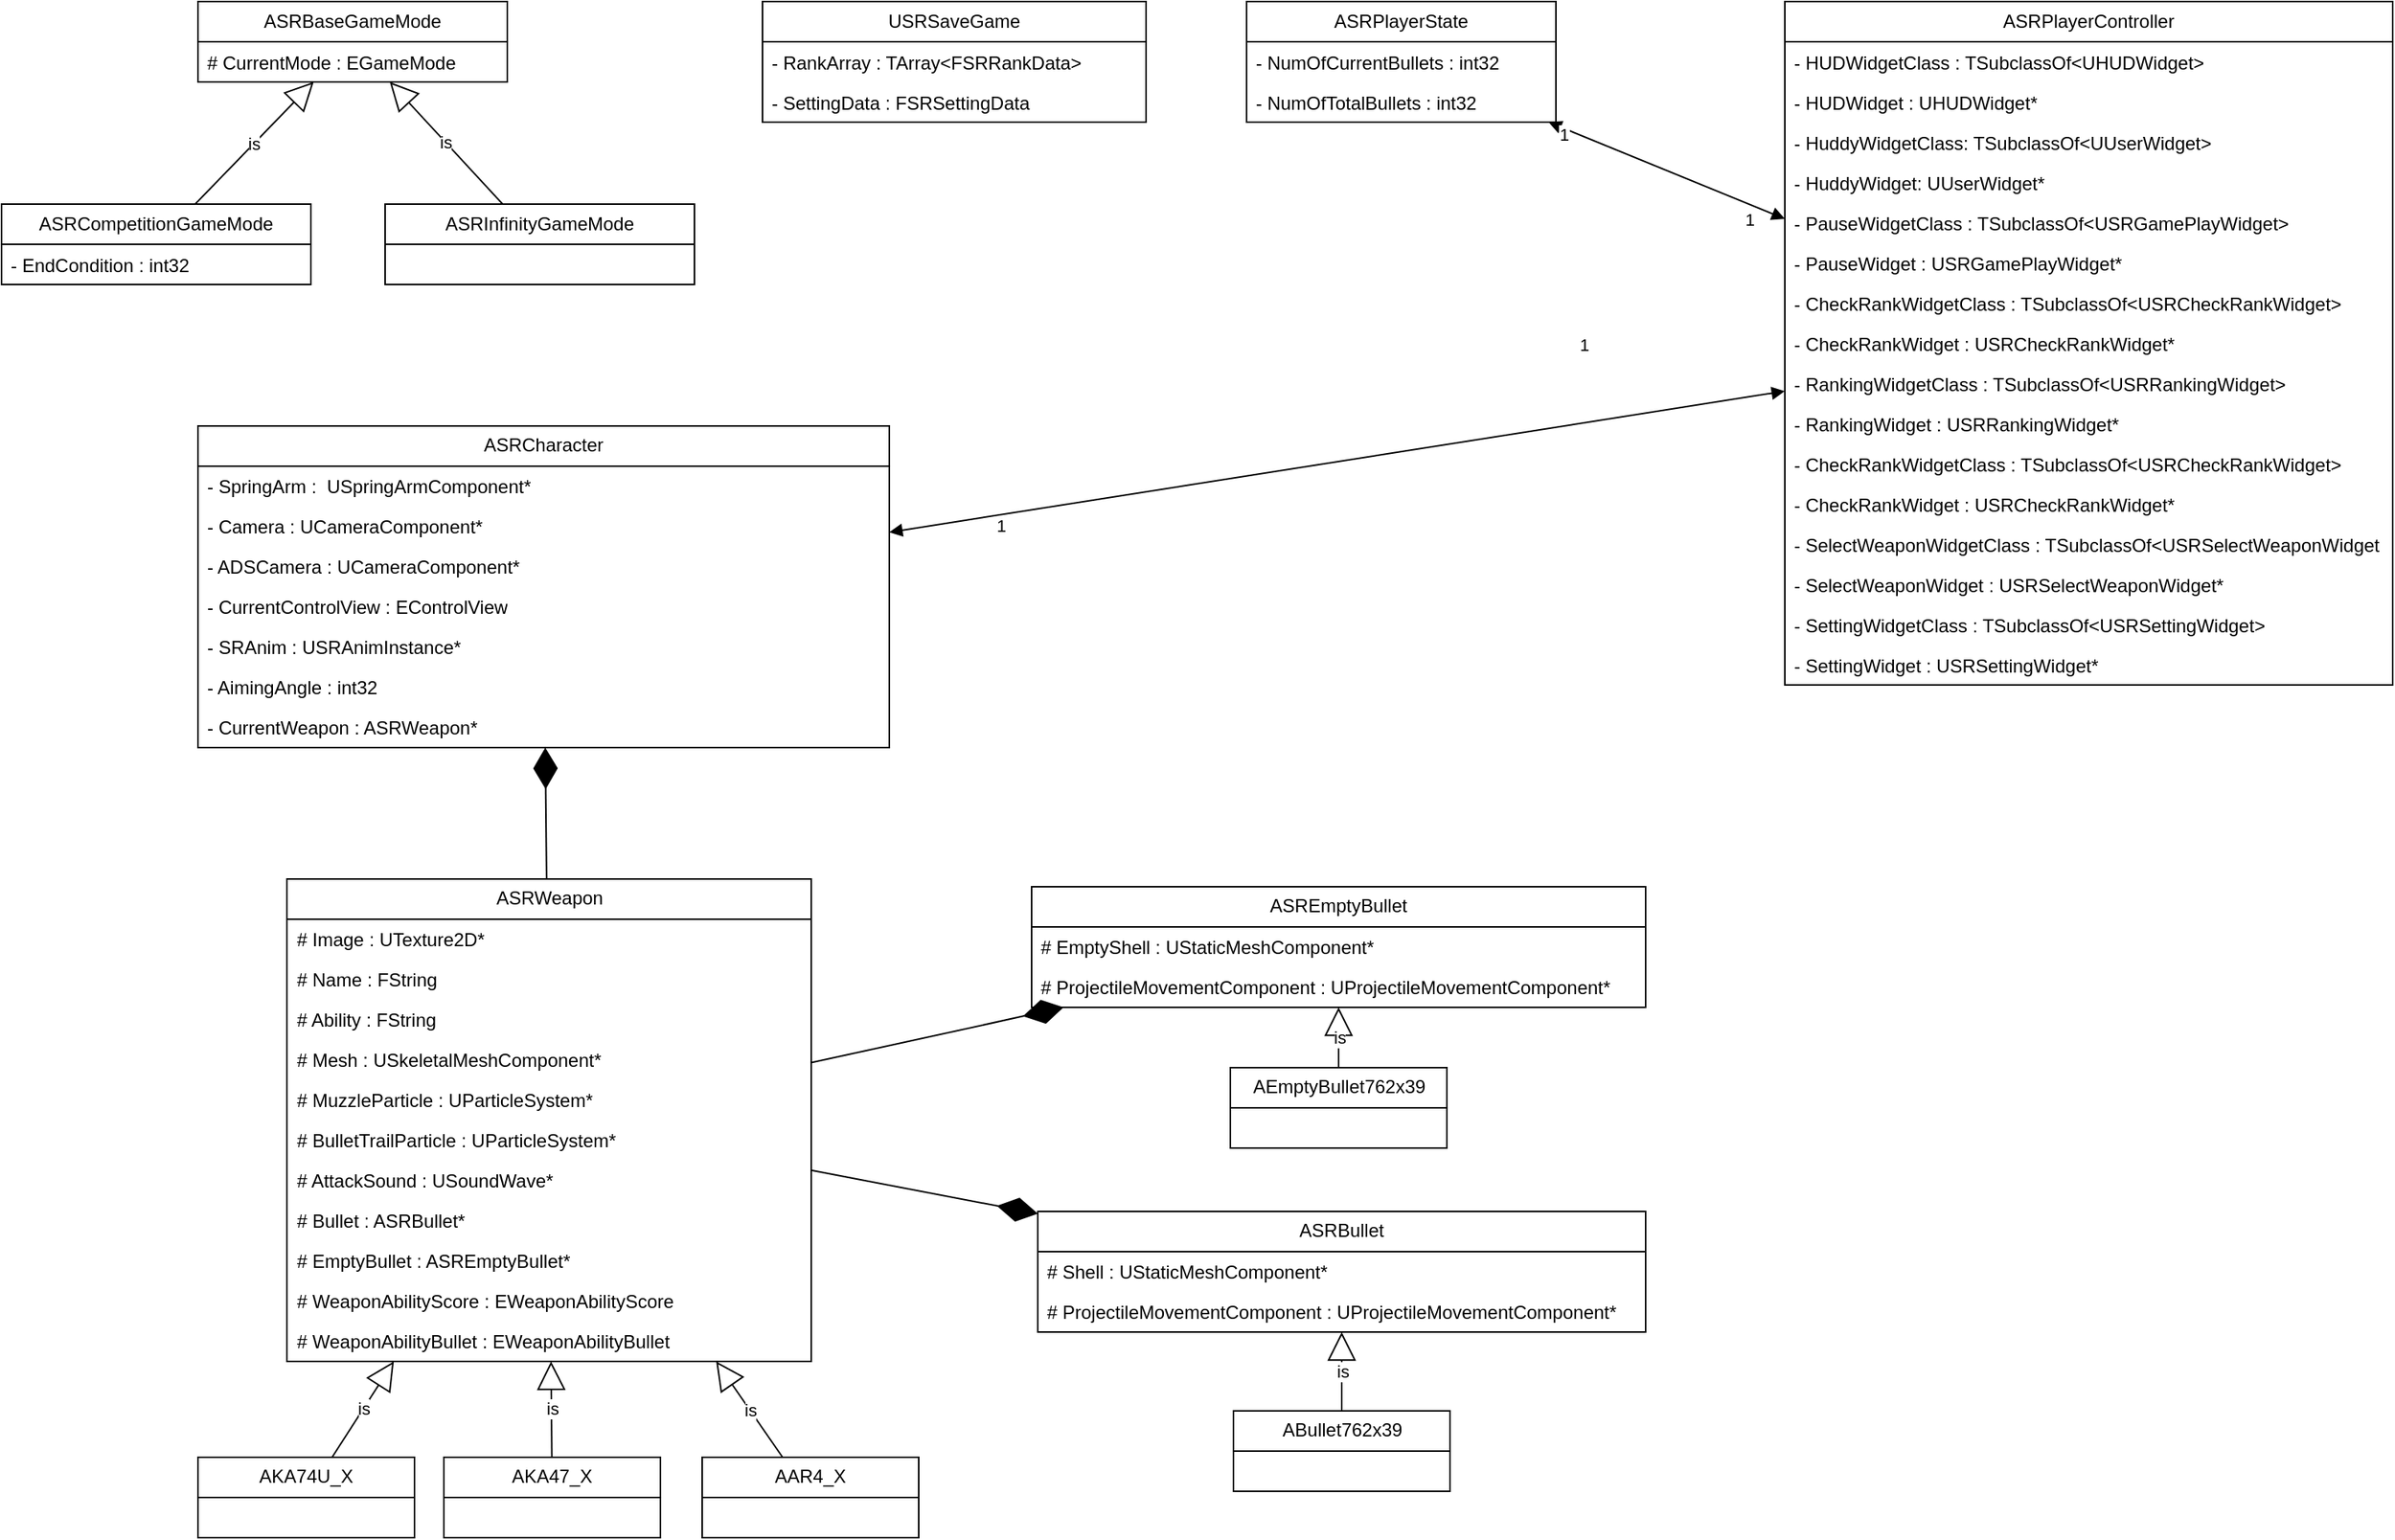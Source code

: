 <mxfile version="24.5.4" type="device">
  <diagram id="BV8PnPK56YHXvDA-vEE0" name="페이지-1">
    <mxGraphModel dx="2118" dy="1328" grid="0" gridSize="10" guides="1" tooltips="1" connect="1" arrows="1" fold="1" page="1" pageScale="1" pageWidth="827" pageHeight="1169" math="0" shadow="0">
      <root>
        <mxCell id="0" />
        <mxCell id="1" parent="0" />
        <mxCell id="af42bFPyFCvFy3UAimLH-1" value="ASRBaseGameMode" style="swimlane;fontStyle=0;childLayout=stackLayout;horizontal=1;startSize=26;fillColor=none;horizontalStack=0;resizeParent=1;resizeParentMax=0;resizeLast=0;collapsible=1;marginBottom=0;whiteSpace=wrap;html=1;" vertex="1" parent="1">
          <mxGeometry x="168" y="74" width="200" height="52" as="geometry" />
        </mxCell>
        <mxCell id="af42bFPyFCvFy3UAimLH-2" value="# CurrentMode : EGameMode" style="text;strokeColor=none;fillColor=none;align=left;verticalAlign=top;spacingLeft=4;spacingRight=4;overflow=hidden;rotatable=0;points=[[0,0.5],[1,0.5]];portConstraint=eastwest;whiteSpace=wrap;html=1;" vertex="1" parent="af42bFPyFCvFy3UAimLH-1">
          <mxGeometry y="26" width="200" height="26" as="geometry" />
        </mxCell>
        <mxCell id="af42bFPyFCvFy3UAimLH-5" value="ASRCompetitionGameMode" style="swimlane;fontStyle=0;childLayout=stackLayout;horizontal=1;startSize=26;fillColor=none;horizontalStack=0;resizeParent=1;resizeParentMax=0;resizeLast=0;collapsible=1;marginBottom=0;whiteSpace=wrap;html=1;" vertex="1" parent="1">
          <mxGeometry x="41" y="205" width="200" height="52" as="geometry" />
        </mxCell>
        <mxCell id="af42bFPyFCvFy3UAimLH-6" value="- EndCondition : int32" style="text;strokeColor=none;fillColor=none;align=left;verticalAlign=top;spacingLeft=4;spacingRight=4;overflow=hidden;rotatable=0;points=[[0,0.5],[1,0.5]];portConstraint=eastwest;whiteSpace=wrap;html=1;" vertex="1" parent="af42bFPyFCvFy3UAimLH-5">
          <mxGeometry y="26" width="200" height="26" as="geometry" />
        </mxCell>
        <mxCell id="af42bFPyFCvFy3UAimLH-13" value="is" style="endArrow=block;endSize=16;endFill=0;html=1;rounded=0;" edge="1" parent="1" source="af42bFPyFCvFy3UAimLH-5" target="af42bFPyFCvFy3UAimLH-1">
          <mxGeometry width="160" relative="1" as="geometry">
            <mxPoint x="143.5" y="249" as="sourcePoint" />
            <mxPoint x="266" y="126" as="targetPoint" />
          </mxGeometry>
        </mxCell>
        <mxCell id="af42bFPyFCvFy3UAimLH-14" value="ASRInfinityGameMode" style="swimlane;fontStyle=0;childLayout=stackLayout;horizontal=1;startSize=26;fillColor=none;horizontalStack=0;resizeParent=1;resizeParentMax=0;resizeLast=0;collapsible=1;marginBottom=0;whiteSpace=wrap;html=1;" vertex="1" parent="1">
          <mxGeometry x="289" y="205" width="200" height="52" as="geometry" />
        </mxCell>
        <mxCell id="af42bFPyFCvFy3UAimLH-16" value="is" style="endArrow=block;endSize=16;endFill=0;html=1;rounded=0;" edge="1" parent="1" source="af42bFPyFCvFy3UAimLH-14" target="af42bFPyFCvFy3UAimLH-1">
          <mxGeometry x="0.002" width="160" relative="1" as="geometry">
            <mxPoint x="399" y="95" as="sourcePoint" />
            <mxPoint x="559" y="95" as="targetPoint" />
            <mxPoint as="offset" />
          </mxGeometry>
        </mxCell>
        <mxCell id="af42bFPyFCvFy3UAimLH-19" value="ASRPlayerState" style="swimlane;fontStyle=0;childLayout=stackLayout;horizontal=1;startSize=26;fillColor=none;horizontalStack=0;resizeParent=1;resizeParentMax=0;resizeLast=0;collapsible=1;marginBottom=0;whiteSpace=wrap;html=1;" vertex="1" parent="1">
          <mxGeometry x="846" y="74" width="200" height="78" as="geometry" />
        </mxCell>
        <mxCell id="af42bFPyFCvFy3UAimLH-20" value="-&amp;nbsp;NumOfCurrentBullets : int32" style="text;strokeColor=none;fillColor=none;align=left;verticalAlign=top;spacingLeft=4;spacingRight=4;overflow=hidden;rotatable=0;points=[[0,0.5],[1,0.5]];portConstraint=eastwest;whiteSpace=wrap;html=1;" vertex="1" parent="af42bFPyFCvFy3UAimLH-19">
          <mxGeometry y="26" width="200" height="26" as="geometry" />
        </mxCell>
        <mxCell id="af42bFPyFCvFy3UAimLH-22" value="- NumOfTotalBullets : int32" style="text;strokeColor=none;fillColor=none;align=left;verticalAlign=top;spacingLeft=4;spacingRight=4;overflow=hidden;rotatable=0;points=[[0,0.5],[1,0.5]];portConstraint=eastwest;whiteSpace=wrap;html=1;" vertex="1" parent="af42bFPyFCvFy3UAimLH-19">
          <mxGeometry y="52" width="200" height="26" as="geometry" />
        </mxCell>
        <mxCell id="af42bFPyFCvFy3UAimLH-23" value="ASRPlayerController" style="swimlane;fontStyle=0;childLayout=stackLayout;horizontal=1;startSize=26;fillColor=none;horizontalStack=0;resizeParent=1;resizeParentMax=0;resizeLast=0;collapsible=1;marginBottom=0;whiteSpace=wrap;html=1;" vertex="1" parent="1">
          <mxGeometry x="1194" y="74" width="393" height="442" as="geometry" />
        </mxCell>
        <mxCell id="af42bFPyFCvFy3UAimLH-24" value="-&amp;nbsp;HUDWidgetClass : TSubclassOf&amp;lt;UHUDWidget&amp;gt;" style="text;strokeColor=none;fillColor=none;align=left;verticalAlign=top;spacingLeft=4;spacingRight=4;overflow=hidden;rotatable=0;points=[[0,0.5],[1,0.5]];portConstraint=eastwest;whiteSpace=wrap;html=1;" vertex="1" parent="af42bFPyFCvFy3UAimLH-23">
          <mxGeometry y="26" width="393" height="26" as="geometry" />
        </mxCell>
        <mxCell id="af42bFPyFCvFy3UAimLH-30" value="- HUDWidget : UHUDWidget*" style="text;strokeColor=none;fillColor=none;align=left;verticalAlign=top;spacingLeft=4;spacingRight=4;overflow=hidden;rotatable=0;points=[[0,0.5],[1,0.5]];portConstraint=eastwest;whiteSpace=wrap;html=1;" vertex="1" parent="af42bFPyFCvFy3UAimLH-23">
          <mxGeometry y="52" width="393" height="26" as="geometry" />
        </mxCell>
        <mxCell id="af42bFPyFCvFy3UAimLH-29" value="-&amp;nbsp;HuddyWidgetClass: TSubclassOf&amp;lt;UUserWidget&amp;gt;" style="text;strokeColor=none;fillColor=none;align=left;verticalAlign=top;spacingLeft=4;spacingRight=4;overflow=hidden;rotatable=0;points=[[0,0.5],[1,0.5]];portConstraint=eastwest;whiteSpace=wrap;html=1;" vertex="1" parent="af42bFPyFCvFy3UAimLH-23">
          <mxGeometry y="78" width="393" height="26" as="geometry" />
        </mxCell>
        <mxCell id="af42bFPyFCvFy3UAimLH-25" value="- HuddyWidget: UUserWidget*" style="text;strokeColor=none;fillColor=none;align=left;verticalAlign=top;spacingLeft=4;spacingRight=4;overflow=hidden;rotatable=0;points=[[0,0.5],[1,0.5]];portConstraint=eastwest;whiteSpace=wrap;html=1;" vertex="1" parent="af42bFPyFCvFy3UAimLH-23">
          <mxGeometry y="104" width="393" height="26" as="geometry" />
        </mxCell>
        <mxCell id="af42bFPyFCvFy3UAimLH-31" value="- PauseWidgetClass : TSubclassOf&amp;lt;USRGamePlayWidget&amp;gt;" style="text;strokeColor=none;fillColor=none;align=left;verticalAlign=top;spacingLeft=4;spacingRight=4;overflow=hidden;rotatable=0;points=[[0,0.5],[1,0.5]];portConstraint=eastwest;whiteSpace=wrap;html=1;" vertex="1" parent="af42bFPyFCvFy3UAimLH-23">
          <mxGeometry y="130" width="393" height="26" as="geometry" />
        </mxCell>
        <mxCell id="af42bFPyFCvFy3UAimLH-32" value="- PauseWidget : USRGamePlayWidget*" style="text;strokeColor=none;fillColor=none;align=left;verticalAlign=top;spacingLeft=4;spacingRight=4;overflow=hidden;rotatable=0;points=[[0,0.5],[1,0.5]];portConstraint=eastwest;whiteSpace=wrap;html=1;" vertex="1" parent="af42bFPyFCvFy3UAimLH-23">
          <mxGeometry y="156" width="393" height="26" as="geometry" />
        </mxCell>
        <mxCell id="af42bFPyFCvFy3UAimLH-34" value="- CheckRankWidgetClass : TSubclassOf&amp;lt;USRCheckRankWidget&amp;gt;" style="text;strokeColor=none;fillColor=none;align=left;verticalAlign=top;spacingLeft=4;spacingRight=4;overflow=hidden;rotatable=0;points=[[0,0.5],[1,0.5]];portConstraint=eastwest;whiteSpace=wrap;html=1;" vertex="1" parent="af42bFPyFCvFy3UAimLH-23">
          <mxGeometry y="182" width="393" height="26" as="geometry" />
        </mxCell>
        <mxCell id="af42bFPyFCvFy3UAimLH-33" value="- CheckRankWidget : USRCheckRankWidget*" style="text;strokeColor=none;fillColor=none;align=left;verticalAlign=top;spacingLeft=4;spacingRight=4;overflow=hidden;rotatable=0;points=[[0,0.5],[1,0.5]];portConstraint=eastwest;whiteSpace=wrap;html=1;" vertex="1" parent="af42bFPyFCvFy3UAimLH-23">
          <mxGeometry y="208" width="393" height="26" as="geometry" />
        </mxCell>
        <mxCell id="af42bFPyFCvFy3UAimLH-35" value="- RankingWidgetClass : TSubclassOf&amp;lt;USRRankingWidget&amp;gt;" style="text;strokeColor=none;fillColor=none;align=left;verticalAlign=top;spacingLeft=4;spacingRight=4;overflow=hidden;rotatable=0;points=[[0,0.5],[1,0.5]];portConstraint=eastwest;whiteSpace=wrap;html=1;" vertex="1" parent="af42bFPyFCvFy3UAimLH-23">
          <mxGeometry y="234" width="393" height="26" as="geometry" />
        </mxCell>
        <mxCell id="af42bFPyFCvFy3UAimLH-42" value="- RankingWidget : USRRankingWidget*" style="text;strokeColor=none;fillColor=none;align=left;verticalAlign=top;spacingLeft=4;spacingRight=4;overflow=hidden;rotatable=0;points=[[0,0.5],[1,0.5]];portConstraint=eastwest;whiteSpace=wrap;html=1;" vertex="1" parent="af42bFPyFCvFy3UAimLH-23">
          <mxGeometry y="260" width="393" height="26" as="geometry" />
        </mxCell>
        <mxCell id="af42bFPyFCvFy3UAimLH-41" value="- CheckRankWidgetClass : TSubclassOf&amp;lt;USRCheckRankWidget&amp;gt;" style="text;strokeColor=none;fillColor=none;align=left;verticalAlign=top;spacingLeft=4;spacingRight=4;overflow=hidden;rotatable=0;points=[[0,0.5],[1,0.5]];portConstraint=eastwest;whiteSpace=wrap;html=1;" vertex="1" parent="af42bFPyFCvFy3UAimLH-23">
          <mxGeometry y="286" width="393" height="26" as="geometry" />
        </mxCell>
        <mxCell id="af42bFPyFCvFy3UAimLH-39" value="- CheckRankWidget : USRCheckRankWidget*" style="text;strokeColor=none;fillColor=none;align=left;verticalAlign=top;spacingLeft=4;spacingRight=4;overflow=hidden;rotatable=0;points=[[0,0.5],[1,0.5]];portConstraint=eastwest;whiteSpace=wrap;html=1;" vertex="1" parent="af42bFPyFCvFy3UAimLH-23">
          <mxGeometry y="312" width="393" height="26" as="geometry" />
        </mxCell>
        <mxCell id="af42bFPyFCvFy3UAimLH-40" value="- SelectWeaponWidgetClass : TSubclassOf&amp;lt;USRSelectWeaponWidget" style="text;strokeColor=none;fillColor=none;align=left;verticalAlign=top;spacingLeft=4;spacingRight=4;overflow=hidden;rotatable=0;points=[[0,0.5],[1,0.5]];portConstraint=eastwest;whiteSpace=wrap;html=1;" vertex="1" parent="af42bFPyFCvFy3UAimLH-23">
          <mxGeometry y="338" width="393" height="26" as="geometry" />
        </mxCell>
        <mxCell id="af42bFPyFCvFy3UAimLH-38" value="- SelectWeaponWidget : USRSelectWeaponWidget*" style="text;strokeColor=none;fillColor=none;align=left;verticalAlign=top;spacingLeft=4;spacingRight=4;overflow=hidden;rotatable=0;points=[[0,0.5],[1,0.5]];portConstraint=eastwest;whiteSpace=wrap;html=1;" vertex="1" parent="af42bFPyFCvFy3UAimLH-23">
          <mxGeometry y="364" width="393" height="26" as="geometry" />
        </mxCell>
        <mxCell id="af42bFPyFCvFy3UAimLH-37" value="- SettingWidgetClass : TSubclassOf&amp;lt;USRSettingWidget&amp;gt;" style="text;strokeColor=none;fillColor=none;align=left;verticalAlign=top;spacingLeft=4;spacingRight=4;overflow=hidden;rotatable=0;points=[[0,0.5],[1,0.5]];portConstraint=eastwest;whiteSpace=wrap;html=1;" vertex="1" parent="af42bFPyFCvFy3UAimLH-23">
          <mxGeometry y="390" width="393" height="26" as="geometry" />
        </mxCell>
        <mxCell id="af42bFPyFCvFy3UAimLH-36" value="- SettingWidget : USRSettingWidget*" style="text;strokeColor=none;fillColor=none;align=left;verticalAlign=top;spacingLeft=4;spacingRight=4;overflow=hidden;rotatable=0;points=[[0,0.5],[1,0.5]];portConstraint=eastwest;whiteSpace=wrap;html=1;" vertex="1" parent="af42bFPyFCvFy3UAimLH-23">
          <mxGeometry y="416" width="393" height="26" as="geometry" />
        </mxCell>
        <mxCell id="af42bFPyFCvFy3UAimLH-46" value="ASRCharacter" style="swimlane;fontStyle=0;childLayout=stackLayout;horizontal=1;startSize=26;fillColor=none;horizontalStack=0;resizeParent=1;resizeParentMax=0;resizeLast=0;collapsible=1;marginBottom=0;whiteSpace=wrap;html=1;" vertex="1" parent="1">
          <mxGeometry x="168" y="348.48" width="447" height="208" as="geometry" />
        </mxCell>
        <mxCell id="af42bFPyFCvFy3UAimLH-47" value="- SpringArm :&amp;nbsp; USpringArmComponent*" style="text;strokeColor=none;fillColor=none;align=left;verticalAlign=top;spacingLeft=4;spacingRight=4;overflow=hidden;rotatable=0;points=[[0,0.5],[1,0.5]];portConstraint=eastwest;whiteSpace=wrap;html=1;" vertex="1" parent="af42bFPyFCvFy3UAimLH-46">
          <mxGeometry y="26" width="447" height="26" as="geometry" />
        </mxCell>
        <mxCell id="af42bFPyFCvFy3UAimLH-48" value="- Camera : UCameraComponent*" style="text;strokeColor=none;fillColor=none;align=left;verticalAlign=top;spacingLeft=4;spacingRight=4;overflow=hidden;rotatable=0;points=[[0,0.5],[1,0.5]];portConstraint=eastwest;whiteSpace=wrap;html=1;" vertex="1" parent="af42bFPyFCvFy3UAimLH-46">
          <mxGeometry y="52" width="447" height="26" as="geometry" />
        </mxCell>
        <mxCell id="af42bFPyFCvFy3UAimLH-49" value="- ADSCamera :&amp;nbsp;UCameraComponent*" style="text;strokeColor=none;fillColor=none;align=left;verticalAlign=top;spacingLeft=4;spacingRight=4;overflow=hidden;rotatable=0;points=[[0,0.5],[1,0.5]];portConstraint=eastwest;whiteSpace=wrap;html=1;" vertex="1" parent="af42bFPyFCvFy3UAimLH-46">
          <mxGeometry y="78" width="447" height="26" as="geometry" />
        </mxCell>
        <mxCell id="af42bFPyFCvFy3UAimLH-58" value="- CurrentControlView : EControlView" style="text;strokeColor=none;fillColor=none;align=left;verticalAlign=top;spacingLeft=4;spacingRight=4;overflow=hidden;rotatable=0;points=[[0,0.5],[1,0.5]];portConstraint=eastwest;whiteSpace=wrap;html=1;" vertex="1" parent="af42bFPyFCvFy3UAimLH-46">
          <mxGeometry y="104" width="447" height="26" as="geometry" />
        </mxCell>
        <mxCell id="af42bFPyFCvFy3UAimLH-60" value="- SRAnim : USRAnimInstance*" style="text;strokeColor=none;fillColor=none;align=left;verticalAlign=top;spacingLeft=4;spacingRight=4;overflow=hidden;rotatable=0;points=[[0,0.5],[1,0.5]];portConstraint=eastwest;whiteSpace=wrap;html=1;" vertex="1" parent="af42bFPyFCvFy3UAimLH-46">
          <mxGeometry y="130" width="447" height="26" as="geometry" />
        </mxCell>
        <mxCell id="af42bFPyFCvFy3UAimLH-59" value="- AimingAngle : int32" style="text;strokeColor=none;fillColor=none;align=left;verticalAlign=top;spacingLeft=4;spacingRight=4;overflow=hidden;rotatable=0;points=[[0,0.5],[1,0.5]];portConstraint=eastwest;whiteSpace=wrap;html=1;" vertex="1" parent="af42bFPyFCvFy3UAimLH-46">
          <mxGeometry y="156" width="447" height="26" as="geometry" />
        </mxCell>
        <mxCell id="af42bFPyFCvFy3UAimLH-61" value="- CurrentWeapon : ASRWeapon*" style="text;strokeColor=none;fillColor=none;align=left;verticalAlign=top;spacingLeft=4;spacingRight=4;overflow=hidden;rotatable=0;points=[[0,0.5],[1,0.5]];portConstraint=eastwest;whiteSpace=wrap;html=1;" vertex="1" parent="af42bFPyFCvFy3UAimLH-46">
          <mxGeometry y="182" width="447" height="26" as="geometry" />
        </mxCell>
        <mxCell id="af42bFPyFCvFy3UAimLH-50" value="" style="endArrow=block;startArrow=block;endFill=1;startFill=1;html=1;rounded=0;" edge="1" parent="1" source="af42bFPyFCvFy3UAimLH-19" target="af42bFPyFCvFy3UAimLH-23">
          <mxGeometry width="160" relative="1" as="geometry">
            <mxPoint x="357" y="520" as="sourcePoint" />
            <mxPoint x="517" y="520" as="targetPoint" />
          </mxGeometry>
        </mxCell>
        <mxCell id="af42bFPyFCvFy3UAimLH-51" value="1" style="edgeLabel;html=1;align=center;verticalAlign=middle;resizable=0;points=[];" vertex="1" connectable="0" parent="af42bFPyFCvFy3UAimLH-50">
          <mxGeometry x="-0.47" relative="1" as="geometry">
            <mxPoint x="-31" y="-9" as="offset" />
          </mxGeometry>
        </mxCell>
        <mxCell id="af42bFPyFCvFy3UAimLH-52" value="1" style="edgeLabel;html=1;align=center;verticalAlign=middle;resizable=0;points=[];" vertex="1" connectable="0" parent="af42bFPyFCvFy3UAimLH-50">
          <mxGeometry x="0.708" y="-3" relative="1" as="geometry">
            <mxPoint y="7" as="offset" />
          </mxGeometry>
        </mxCell>
        <mxCell id="af42bFPyFCvFy3UAimLH-54" value="" style="endArrow=block;startArrow=block;endFill=1;startFill=1;html=1;rounded=0;" edge="1" parent="1" source="af42bFPyFCvFy3UAimLH-23" target="af42bFPyFCvFy3UAimLH-46">
          <mxGeometry width="160" relative="1" as="geometry">
            <mxPoint x="420" y="658" as="sourcePoint" />
            <mxPoint x="306" y="560" as="targetPoint" />
          </mxGeometry>
        </mxCell>
        <mxCell id="af42bFPyFCvFy3UAimLH-55" value="1" style="edgeLabel;html=1;align=center;verticalAlign=middle;resizable=0;points=[];" vertex="1" connectable="0" parent="af42bFPyFCvFy3UAimLH-54">
          <mxGeometry x="-0.47" relative="1" as="geometry">
            <mxPoint x="23" y="-54" as="offset" />
          </mxGeometry>
        </mxCell>
        <mxCell id="af42bFPyFCvFy3UAimLH-56" value="1" style="edgeLabel;html=1;align=center;verticalAlign=middle;resizable=0;points=[];" vertex="1" connectable="0" parent="af42bFPyFCvFy3UAimLH-54">
          <mxGeometry x="0.708" y="-3" relative="1" as="geometry">
            <mxPoint x="-12" y="12" as="offset" />
          </mxGeometry>
        </mxCell>
        <mxCell id="af42bFPyFCvFy3UAimLH-62" value="ASRWeapon" style="swimlane;fontStyle=0;childLayout=stackLayout;horizontal=1;startSize=26;fillColor=none;horizontalStack=0;resizeParent=1;resizeParentMax=0;resizeLast=0;collapsible=1;marginBottom=0;whiteSpace=wrap;html=1;" vertex="1" parent="1">
          <mxGeometry x="225.5" y="641.48" width="339" height="312" as="geometry" />
        </mxCell>
        <mxCell id="af42bFPyFCvFy3UAimLH-66" value="# Image : UTexture2D*" style="text;strokeColor=none;fillColor=none;align=left;verticalAlign=top;spacingLeft=4;spacingRight=4;overflow=hidden;rotatable=0;points=[[0,0.5],[1,0.5]];portConstraint=eastwest;whiteSpace=wrap;html=1;" vertex="1" parent="af42bFPyFCvFy3UAimLH-62">
          <mxGeometry y="26" width="339" height="26" as="geometry" />
        </mxCell>
        <mxCell id="af42bFPyFCvFy3UAimLH-63" value="# Name : FString" style="text;strokeColor=none;fillColor=none;align=left;verticalAlign=top;spacingLeft=4;spacingRight=4;overflow=hidden;rotatable=0;points=[[0,0.5],[1,0.5]];portConstraint=eastwest;whiteSpace=wrap;html=1;" vertex="1" parent="af42bFPyFCvFy3UAimLH-62">
          <mxGeometry y="52" width="339" height="26" as="geometry" />
        </mxCell>
        <mxCell id="af42bFPyFCvFy3UAimLH-68" value="# Ability : FString" style="text;strokeColor=none;fillColor=none;align=left;verticalAlign=top;spacingLeft=4;spacingRight=4;overflow=hidden;rotatable=0;points=[[0,0.5],[1,0.5]];portConstraint=eastwest;whiteSpace=wrap;html=1;" vertex="1" parent="af42bFPyFCvFy3UAimLH-62">
          <mxGeometry y="78" width="339" height="26" as="geometry" />
        </mxCell>
        <mxCell id="af42bFPyFCvFy3UAimLH-67" value="# Mesh : USkeletalMeshComponent*" style="text;strokeColor=none;fillColor=none;align=left;verticalAlign=top;spacingLeft=4;spacingRight=4;overflow=hidden;rotatable=0;points=[[0,0.5],[1,0.5]];portConstraint=eastwest;whiteSpace=wrap;html=1;" vertex="1" parent="af42bFPyFCvFy3UAimLH-62">
          <mxGeometry y="104" width="339" height="26" as="geometry" />
        </mxCell>
        <mxCell id="af42bFPyFCvFy3UAimLH-64" value="# MuzzleParticle : UParticleSystem*" style="text;strokeColor=none;fillColor=none;align=left;verticalAlign=top;spacingLeft=4;spacingRight=4;overflow=hidden;rotatable=0;points=[[0,0.5],[1,0.5]];portConstraint=eastwest;whiteSpace=wrap;html=1;" vertex="1" parent="af42bFPyFCvFy3UAimLH-62">
          <mxGeometry y="130" width="339" height="26" as="geometry" />
        </mxCell>
        <mxCell id="af42bFPyFCvFy3UAimLH-65" value="# BulletTrailParticle : UParticleSystem*" style="text;strokeColor=none;fillColor=none;align=left;verticalAlign=top;spacingLeft=4;spacingRight=4;overflow=hidden;rotatable=0;points=[[0,0.5],[1,0.5]];portConstraint=eastwest;whiteSpace=wrap;html=1;" vertex="1" parent="af42bFPyFCvFy3UAimLH-62">
          <mxGeometry y="156" width="339" height="26" as="geometry" />
        </mxCell>
        <mxCell id="af42bFPyFCvFy3UAimLH-73" value="# AttackSound : USoundWave*" style="text;strokeColor=none;fillColor=none;align=left;verticalAlign=top;spacingLeft=4;spacingRight=4;overflow=hidden;rotatable=0;points=[[0,0.5],[1,0.5]];portConstraint=eastwest;whiteSpace=wrap;html=1;" vertex="1" parent="af42bFPyFCvFy3UAimLH-62">
          <mxGeometry y="182" width="339" height="26" as="geometry" />
        </mxCell>
        <mxCell id="af42bFPyFCvFy3UAimLH-72" value="#&amp;nbsp;Bullet : ASRBullet*" style="text;strokeColor=none;fillColor=none;align=left;verticalAlign=top;spacingLeft=4;spacingRight=4;overflow=hidden;rotatable=0;points=[[0,0.5],[1,0.5]];portConstraint=eastwest;whiteSpace=wrap;html=1;" vertex="1" parent="af42bFPyFCvFy3UAimLH-62">
          <mxGeometry y="208" width="339" height="26" as="geometry" />
        </mxCell>
        <mxCell id="af42bFPyFCvFy3UAimLH-71" value="# EmptyBullet : ASREmptyBullet*" style="text;strokeColor=none;fillColor=none;align=left;verticalAlign=top;spacingLeft=4;spacingRight=4;overflow=hidden;rotatable=0;points=[[0,0.5],[1,0.5]];portConstraint=eastwest;whiteSpace=wrap;html=1;" vertex="1" parent="af42bFPyFCvFy3UAimLH-62">
          <mxGeometry y="234" width="339" height="26" as="geometry" />
        </mxCell>
        <mxCell id="af42bFPyFCvFy3UAimLH-70" value="# WeaponAbilityScore : EWeaponAbilityScore" style="text;strokeColor=none;fillColor=none;align=left;verticalAlign=top;spacingLeft=4;spacingRight=4;overflow=hidden;rotatable=0;points=[[0,0.5],[1,0.5]];portConstraint=eastwest;whiteSpace=wrap;html=1;" vertex="1" parent="af42bFPyFCvFy3UAimLH-62">
          <mxGeometry y="260" width="339" height="26" as="geometry" />
        </mxCell>
        <mxCell id="af42bFPyFCvFy3UAimLH-69" value="# WeaponAbilityBullet : EWeaponAbilityBullet" style="text;strokeColor=none;fillColor=none;align=left;verticalAlign=top;spacingLeft=4;spacingRight=4;overflow=hidden;rotatable=0;points=[[0,0.5],[1,0.5]];portConstraint=eastwest;whiteSpace=wrap;html=1;" vertex="1" parent="af42bFPyFCvFy3UAimLH-62">
          <mxGeometry y="286" width="339" height="26" as="geometry" />
        </mxCell>
        <mxCell id="af42bFPyFCvFy3UAimLH-74" value="AKA74U_X" style="swimlane;fontStyle=0;childLayout=stackLayout;horizontal=1;startSize=26;fillColor=none;horizontalStack=0;resizeParent=1;resizeParentMax=0;resizeLast=0;collapsible=1;marginBottom=0;whiteSpace=wrap;html=1;" vertex="1" parent="1">
          <mxGeometry x="168" y="1015.48" width="140" height="52" as="geometry" />
        </mxCell>
        <mxCell id="af42bFPyFCvFy3UAimLH-78" value="AKA47_X" style="swimlane;fontStyle=0;childLayout=stackLayout;horizontal=1;startSize=26;fillColor=none;horizontalStack=0;resizeParent=1;resizeParentMax=0;resizeLast=0;collapsible=1;marginBottom=0;whiteSpace=wrap;html=1;" vertex="1" parent="1">
          <mxGeometry x="327" y="1015.48" width="140" height="52" as="geometry" />
        </mxCell>
        <mxCell id="af42bFPyFCvFy3UAimLH-79" value="AAR4_X" style="swimlane;fontStyle=0;childLayout=stackLayout;horizontal=1;startSize=26;fillColor=none;horizontalStack=0;resizeParent=1;resizeParentMax=0;resizeLast=0;collapsible=1;marginBottom=0;whiteSpace=wrap;html=1;" vertex="1" parent="1">
          <mxGeometry x="494" y="1015.48" width="140" height="52" as="geometry" />
        </mxCell>
        <mxCell id="af42bFPyFCvFy3UAimLH-80" value="is" style="endArrow=block;endSize=16;endFill=0;html=1;rounded=0;" edge="1" parent="1" source="af42bFPyFCvFy3UAimLH-74" target="af42bFPyFCvFy3UAimLH-62">
          <mxGeometry width="160" relative="1" as="geometry">
            <mxPoint x="238" y="1015.48" as="sourcePoint" />
            <mxPoint x="569.5" y="795.48" as="targetPoint" />
          </mxGeometry>
        </mxCell>
        <mxCell id="af42bFPyFCvFy3UAimLH-81" value="is" style="endArrow=block;endSize=16;endFill=0;html=1;rounded=0;" edge="1" parent="1" source="af42bFPyFCvFy3UAimLH-78" target="af42bFPyFCvFy3UAimLH-62">
          <mxGeometry width="160" relative="1" as="geometry">
            <mxPoint x="409.5" y="795.48" as="sourcePoint" />
            <mxPoint x="383.5" y="951.48" as="targetPoint" />
          </mxGeometry>
        </mxCell>
        <mxCell id="af42bFPyFCvFy3UAimLH-82" value="is" style="endArrow=block;endSize=16;endFill=0;html=1;rounded=0;" edge="1" parent="1" source="af42bFPyFCvFy3UAimLH-79" target="af42bFPyFCvFy3UAimLH-62">
          <mxGeometry width="160" relative="1" as="geometry">
            <mxPoint x="409.5" y="795.48" as="sourcePoint" />
            <mxPoint x="471.5" y="963.48" as="targetPoint" />
            <mxPoint as="offset" />
          </mxGeometry>
        </mxCell>
        <mxCell id="af42bFPyFCvFy3UAimLH-83" value="" style="endArrow=diamondThin;endFill=1;endSize=24;html=1;rounded=0;" edge="1" parent="1" source="af42bFPyFCvFy3UAimLH-62" target="af42bFPyFCvFy3UAimLH-46">
          <mxGeometry width="160" relative="1" as="geometry">
            <mxPoint x="531" y="695.48" as="sourcePoint" />
            <mxPoint x="691" y="695.48" as="targetPoint" />
          </mxGeometry>
        </mxCell>
        <mxCell id="af42bFPyFCvFy3UAimLH-84" value="ASRBullet" style="swimlane;fontStyle=0;childLayout=stackLayout;horizontal=1;startSize=26;fillColor=none;horizontalStack=0;resizeParent=1;resizeParentMax=0;resizeLast=0;collapsible=1;marginBottom=0;whiteSpace=wrap;html=1;" vertex="1" parent="1">
          <mxGeometry x="711" y="856.48" width="393" height="78" as="geometry" />
        </mxCell>
        <mxCell id="af42bFPyFCvFy3UAimLH-85" value="# Shell : UStaticMeshComponent*" style="text;strokeColor=none;fillColor=none;align=left;verticalAlign=top;spacingLeft=4;spacingRight=4;overflow=hidden;rotatable=0;points=[[0,0.5],[1,0.5]];portConstraint=eastwest;whiteSpace=wrap;html=1;" vertex="1" parent="af42bFPyFCvFy3UAimLH-84">
          <mxGeometry y="26" width="393" height="26" as="geometry" />
        </mxCell>
        <mxCell id="af42bFPyFCvFy3UAimLH-86" value="# ProjectileMovementComponent : UProjectileMovementComponent*" style="text;strokeColor=none;fillColor=none;align=left;verticalAlign=top;spacingLeft=4;spacingRight=4;overflow=hidden;rotatable=0;points=[[0,0.5],[1,0.5]];portConstraint=eastwest;whiteSpace=wrap;html=1;" vertex="1" parent="af42bFPyFCvFy3UAimLH-84">
          <mxGeometry y="52" width="393" height="26" as="geometry" />
        </mxCell>
        <mxCell id="af42bFPyFCvFy3UAimLH-88" value="ASREmptyBullet" style="swimlane;fontStyle=0;childLayout=stackLayout;horizontal=1;startSize=26;fillColor=none;horizontalStack=0;resizeParent=1;resizeParentMax=0;resizeLast=0;collapsible=1;marginBottom=0;whiteSpace=wrap;html=1;" vertex="1" parent="1">
          <mxGeometry x="707" y="646.48" width="397" height="78" as="geometry" />
        </mxCell>
        <mxCell id="af42bFPyFCvFy3UAimLH-92" value="# EmptyShell : UStaticMeshComponent*" style="text;strokeColor=none;fillColor=none;align=left;verticalAlign=top;spacingLeft=4;spacingRight=4;overflow=hidden;rotatable=0;points=[[0,0.5],[1,0.5]];portConstraint=eastwest;whiteSpace=wrap;html=1;" vertex="1" parent="af42bFPyFCvFy3UAimLH-88">
          <mxGeometry y="26" width="397" height="26" as="geometry" />
        </mxCell>
        <mxCell id="af42bFPyFCvFy3UAimLH-93" value="# ProjectileMovementComponent : UProjectileMovementComponent*" style="text;strokeColor=none;fillColor=none;align=left;verticalAlign=top;spacingLeft=4;spacingRight=4;overflow=hidden;rotatable=0;points=[[0,0.5],[1,0.5]];portConstraint=eastwest;whiteSpace=wrap;html=1;" vertex="1" parent="af42bFPyFCvFy3UAimLH-88">
          <mxGeometry y="52" width="397" height="26" as="geometry" />
        </mxCell>
        <mxCell id="af42bFPyFCvFy3UAimLH-94" value="ABullet762x39" style="swimlane;fontStyle=0;childLayout=stackLayout;horizontal=1;startSize=26;fillColor=none;horizontalStack=0;resizeParent=1;resizeParentMax=0;resizeLast=0;collapsible=1;marginBottom=0;whiteSpace=wrap;html=1;" vertex="1" parent="1">
          <mxGeometry x="837.5" y="985.48" width="140" height="52" as="geometry" />
        </mxCell>
        <mxCell id="af42bFPyFCvFy3UAimLH-95" value="AEmptyBullet762x39" style="swimlane;fontStyle=0;childLayout=stackLayout;horizontal=1;startSize=26;fillColor=none;horizontalStack=0;resizeParent=1;resizeParentMax=0;resizeLast=0;collapsible=1;marginBottom=0;whiteSpace=wrap;html=1;" vertex="1" parent="1">
          <mxGeometry x="835.5" y="763.48" width="140" height="52" as="geometry" />
        </mxCell>
        <mxCell id="af42bFPyFCvFy3UAimLH-96" value="is" style="endArrow=block;endSize=16;endFill=0;html=1;rounded=0;" edge="1" parent="1" source="af42bFPyFCvFy3UAimLH-95" target="af42bFPyFCvFy3UAimLH-88">
          <mxGeometry x="-0.01" width="160" relative="1" as="geometry">
            <mxPoint x="813" y="910.48" as="sourcePoint" />
            <mxPoint x="973" y="910.48" as="targetPoint" />
            <mxPoint as="offset" />
          </mxGeometry>
        </mxCell>
        <mxCell id="af42bFPyFCvFy3UAimLH-97" value="is" style="endArrow=block;endSize=16;endFill=0;html=1;rounded=0;" edge="1" parent="1" source="af42bFPyFCvFy3UAimLH-94" target="af42bFPyFCvFy3UAimLH-84">
          <mxGeometry width="160" relative="1" as="geometry">
            <mxPoint x="813" y="910.48" as="sourcePoint" />
            <mxPoint x="973" y="910.48" as="targetPoint" />
          </mxGeometry>
        </mxCell>
        <mxCell id="af42bFPyFCvFy3UAimLH-98" value="" style="endArrow=diamondThin;endFill=1;endSize=24;html=1;rounded=0;" edge="1" parent="1" source="af42bFPyFCvFy3UAimLH-62" target="af42bFPyFCvFy3UAimLH-88">
          <mxGeometry width="160" relative="1" as="geometry">
            <mxPoint x="587" y="790.48" as="sourcePoint" />
            <mxPoint x="747" y="790.48" as="targetPoint" />
          </mxGeometry>
        </mxCell>
        <mxCell id="af42bFPyFCvFy3UAimLH-99" value="" style="endArrow=diamondThin;endFill=1;endSize=24;html=1;rounded=0;" edge="1" parent="1" source="af42bFPyFCvFy3UAimLH-62" target="af42bFPyFCvFy3UAimLH-84">
          <mxGeometry width="160" relative="1" as="geometry">
            <mxPoint x="636" y="827.48" as="sourcePoint" />
            <mxPoint x="796" y="827.48" as="targetPoint" />
          </mxGeometry>
        </mxCell>
        <mxCell id="af42bFPyFCvFy3UAimLH-103" value="USRSaveGame" style="swimlane;fontStyle=0;childLayout=stackLayout;horizontal=1;startSize=26;fillColor=none;horizontalStack=0;resizeParent=1;resizeParentMax=0;resizeLast=0;collapsible=1;marginBottom=0;whiteSpace=wrap;html=1;" vertex="1" parent="1">
          <mxGeometry x="533" y="74" width="248" height="78" as="geometry" />
        </mxCell>
        <mxCell id="af42bFPyFCvFy3UAimLH-104" value="- RankArray : TArray&amp;lt;FSRRankData&amp;gt;" style="text;strokeColor=none;fillColor=none;align=left;verticalAlign=top;spacingLeft=4;spacingRight=4;overflow=hidden;rotatable=0;points=[[0,0.5],[1,0.5]];portConstraint=eastwest;whiteSpace=wrap;html=1;" vertex="1" parent="af42bFPyFCvFy3UAimLH-103">
          <mxGeometry y="26" width="248" height="26" as="geometry" />
        </mxCell>
        <mxCell id="af42bFPyFCvFy3UAimLH-106" value="- SettingData : FSRSettingData&amp;nbsp;" style="text;strokeColor=none;fillColor=none;align=left;verticalAlign=top;spacingLeft=4;spacingRight=4;overflow=hidden;rotatable=0;points=[[0,0.5],[1,0.5]];portConstraint=eastwest;whiteSpace=wrap;html=1;" vertex="1" parent="af42bFPyFCvFy3UAimLH-103">
          <mxGeometry y="52" width="248" height="26" as="geometry" />
        </mxCell>
      </root>
    </mxGraphModel>
  </diagram>
</mxfile>
